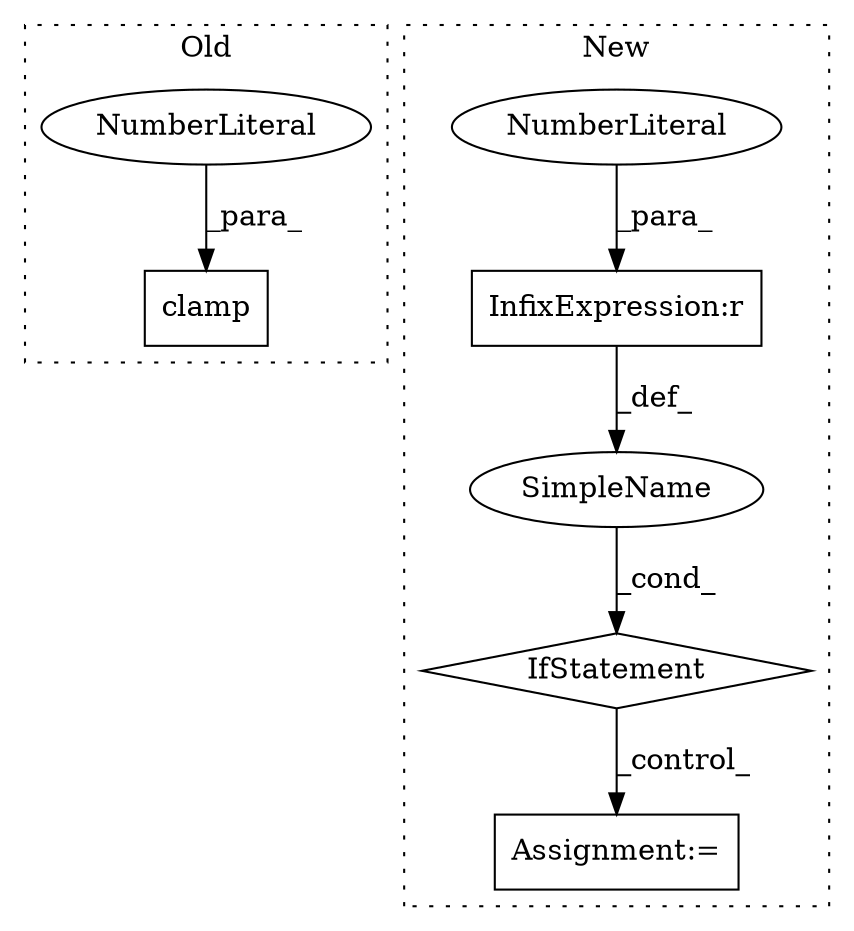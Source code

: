 digraph G {
subgraph cluster0 {
1 [label="clamp" a="32" s="8449,8460" l="6,1" shape="box"];
4 [label="NumberLiteral" a="34" s="8455" l="5" shape="ellipse"];
label = "Old";
style="dotted";
}
subgraph cluster1 {
2 [label="IfStatement" a="25" s="8540,8556" l="4,2" shape="diamond"];
3 [label="InfixExpression:r" a="27" s="8551" l="4" shape="box"];
5 [label="Assignment:=" a="7" s="8641" l="1" shape="box"];
6 [label="SimpleName" a="42" s="" l="" shape="ellipse"];
7 [label="NumberLiteral" a="34" s="8555" l="1" shape="ellipse"];
label = "New";
style="dotted";
}
2 -> 5 [label="_control_"];
3 -> 6 [label="_def_"];
4 -> 1 [label="_para_"];
6 -> 2 [label="_cond_"];
7 -> 3 [label="_para_"];
}